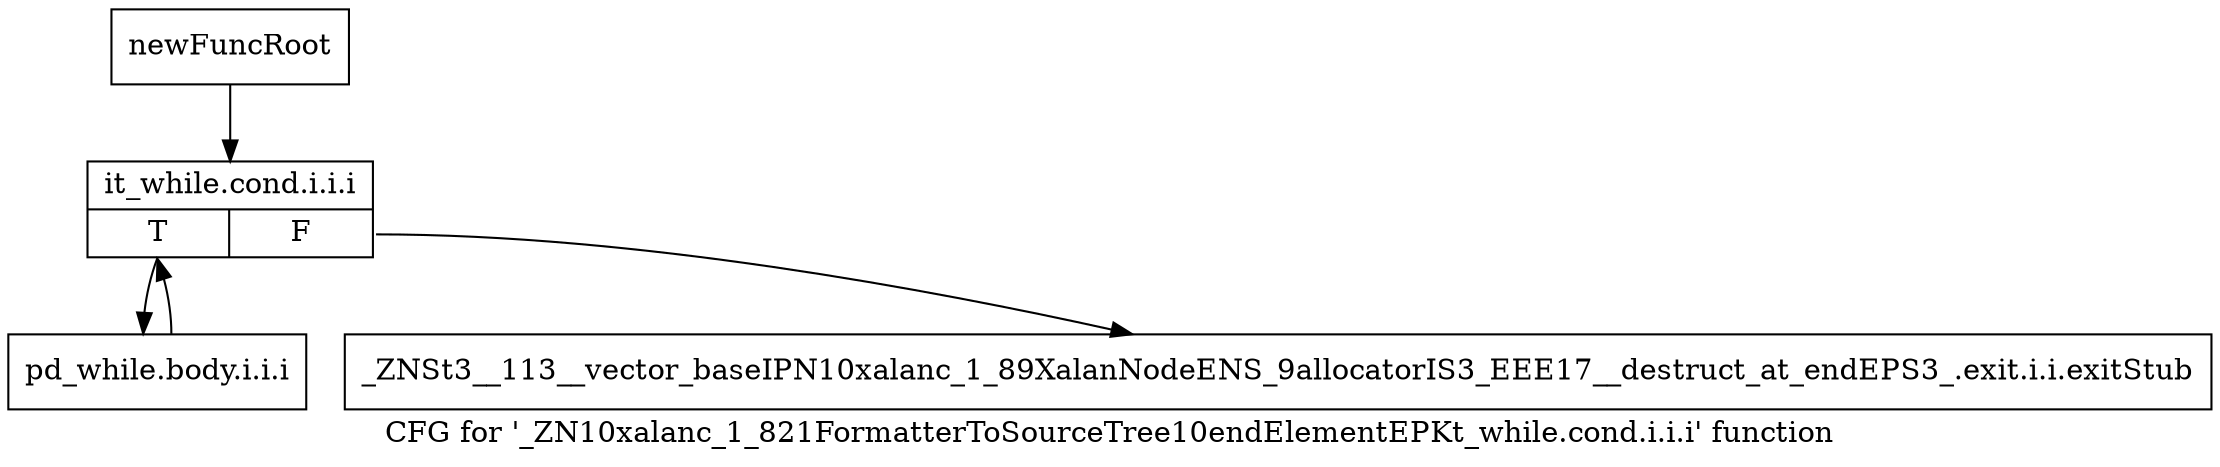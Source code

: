 digraph "CFG for '_ZN10xalanc_1_821FormatterToSourceTree10endElementEPKt_while.cond.i.i.i' function" {
	label="CFG for '_ZN10xalanc_1_821FormatterToSourceTree10endElementEPKt_while.cond.i.i.i' function";

	Node0x840c8a0 [shape=record,label="{newFuncRoot}"];
	Node0x840c8a0 -> Node0x840c940;
	Node0x840c8f0 [shape=record,label="{_ZNSt3__113__vector_baseIPN10xalanc_1_89XalanNodeENS_9allocatorIS3_EEE17__destruct_at_endEPS3_.exit.i.i.exitStub}"];
	Node0x840c940 [shape=record,label="{it_while.cond.i.i.i|{<s0>T|<s1>F}}"];
	Node0x840c940:s0 -> Node0x840c990;
	Node0x840c940:s1 -> Node0x840c8f0;
	Node0x840c990 [shape=record,label="{pd_while.body.i.i.i}"];
	Node0x840c990 -> Node0x840c940;
}
